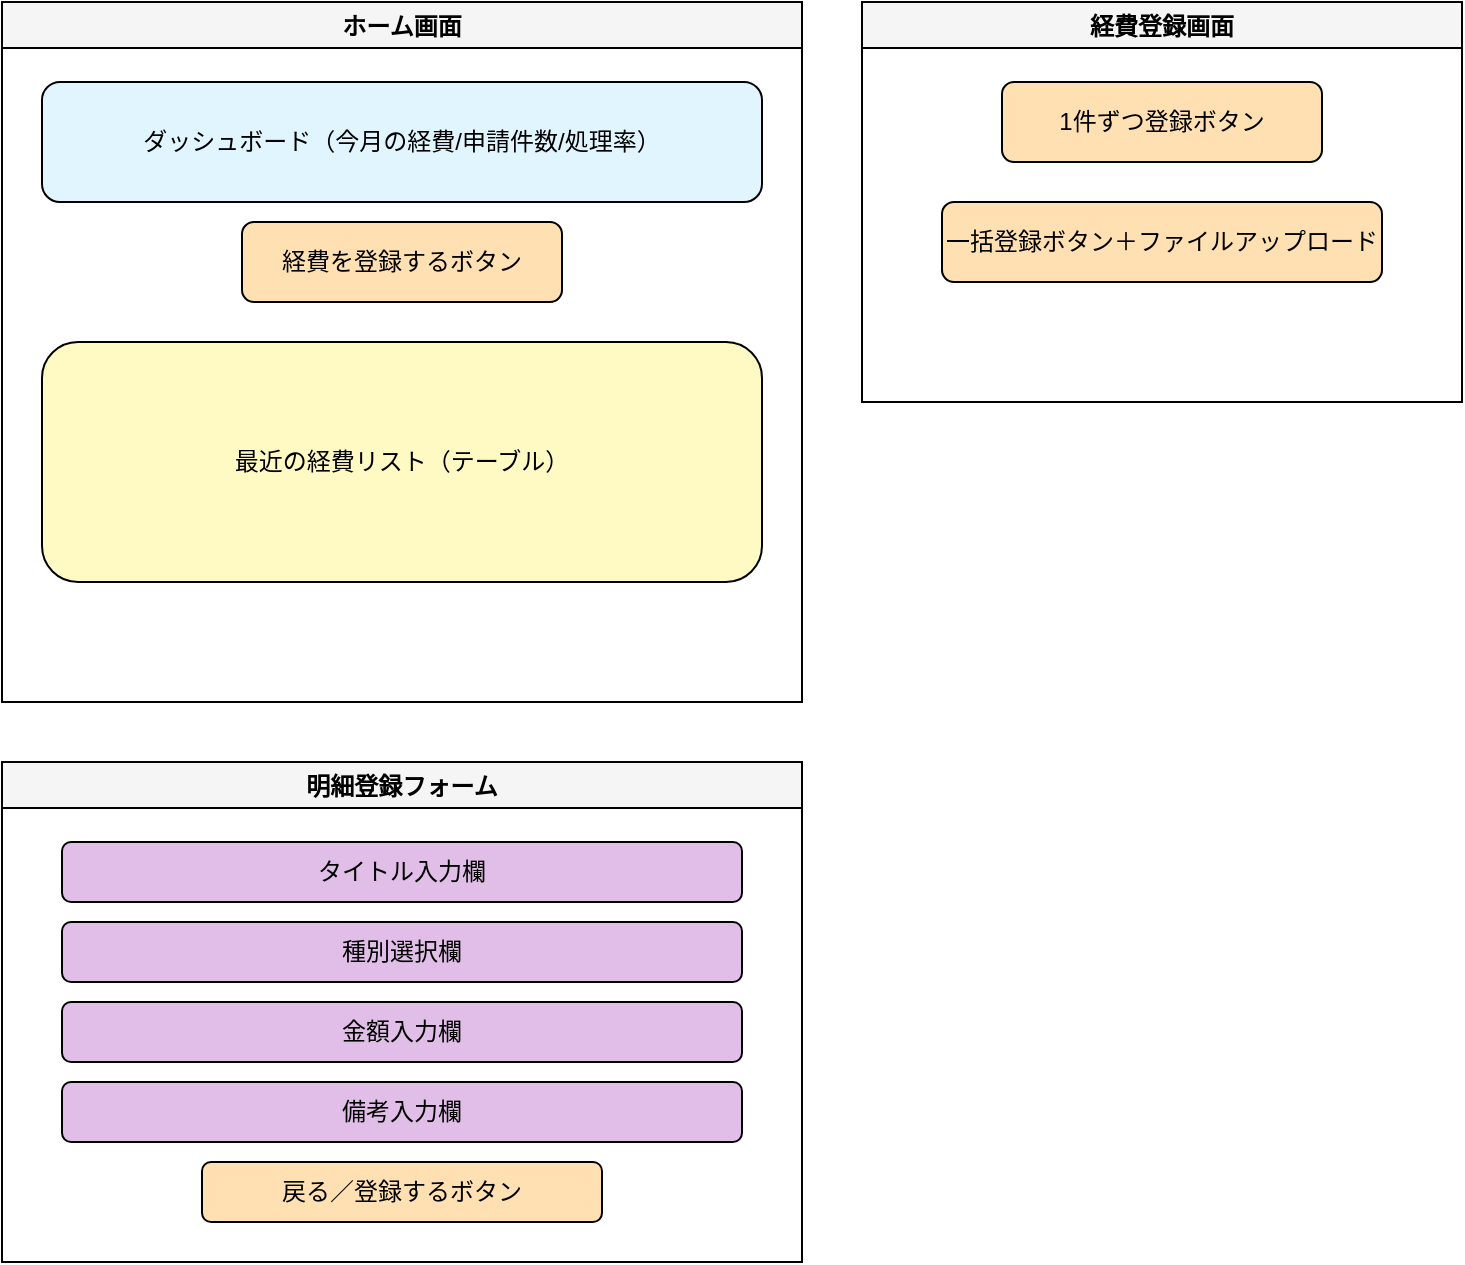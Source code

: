 <mxfile>
  <diagram name="経費管理システム ワイヤーフレーム" id="1">
    <mxGraphModel dx="1000" dy="1000" grid="1" gridSize="10" guides="1" tooltips="1" connect="1" arrows="1" fold="1" page="1" pageScale="1" pageWidth="827" pageHeight="1169" math="0" shadow="0">
      <root>
        <mxCell id="0"/>
        <mxCell id="1" parent="0"/>
        <!-- ホーム画面 -->
        <mxCell id="home" value="ホーム画面" style="swimlane;fillColor=#f5f5f5;" vertex="1" parent="1">
          <mxGeometry x="20" y="20" width="400" height="350" as="geometry"/>
        </mxCell>
        <mxCell id="dashboard" value="ダッシュボード（今月の経費/申請件数/処理率）" style="rounded=1;whiteSpace=wrap;html=1;fillColor=#e1f5fe;" vertex="1" parent="home">
          <mxGeometry x="20" y="40" width="360" height="60" as="geometry"/>
        </mxCell>
        <mxCell id="regbtn" value="経費を登録するボタン" style="rounded=1;whiteSpace=wrap;html=1;fillColor=#ffe0b2;" vertex="1" parent="home">
          <mxGeometry x="120" y="110" width="160" height="40" as="geometry"/>
        </mxCell>
        <mxCell id="recent" value="最近の経費リスト（テーブル）" style="rounded=1;whiteSpace=wrap;html=1;fillColor=#fff9c4;" vertex="1" parent="home">
          <mxGeometry x="20" y="170" width="360" height="120" as="geometry"/>
        </mxCell>
        <!-- 経費登録画面 -->
        <mxCell id="reg" value="経費登録画面" style="swimlane;fillColor=#f5f5f5;" vertex="1" parent="1">
          <mxGeometry x="450" y="20" width="300" height="200" as="geometry"/>
        </mxCell>
        <mxCell id="reg1" value="1件ずつ登録ボタン" style="rounded=1;whiteSpace=wrap;html=1;fillColor=#ffe0b2;" vertex="1" parent="reg">
          <mxGeometry x="70" y="40" width="160" height="40" as="geometry"/>
        </mxCell>
        <mxCell id="reg2" value="一括登録ボタン＋ファイルアップロード" style="rounded=1;whiteSpace=wrap;html=1;fillColor=#ffe0b2;" vertex="1" parent="reg">
          <mxGeometry x="40" y="100" width="220" height="40" as="geometry"/>
        </mxCell>
        <!-- 明細登録フォーム -->
        <mxCell id="form" value="明細登録フォーム" style="swimlane;fillColor=#f5f5f5;" vertex="1" parent="1">
          <mxGeometry x="20" y="400" width="400" height="250" as="geometry"/>
        </mxCell>
        <mxCell id="title" value="タイトル入力欄" style="rounded=1;whiteSpace=wrap;html=1;fillColor=#e1bee7;" vertex="1" parent="form">
          <mxGeometry x="30" y="40" width="340" height="30" as="geometry"/>
        </mxCell>
        <mxCell id="type" value="種別選択欄" style="rounded=1;whiteSpace=wrap;html=1;fillColor=#e1bee7;" vertex="1" parent="form">
          <mxGeometry x="30" y="80" width="340" height="30" as="geometry"/>
        </mxCell>
        <mxCell id="amount" value="金額入力欄" style="rounded=1;whiteSpace=wrap;html=1;fillColor=#e1bee7;" vertex="1" parent="form">
          <mxGeometry x="30" y="120" width="340" height="30" as="geometry"/>
        </mxCell>
        <mxCell id="remark" value="備考入力欄" style="rounded=1;whiteSpace=wrap;html=1;fillColor=#e1bee7;" vertex="1" parent="form">
          <mxGeometry x="30" y="160" width="340" height="30" as="geometry"/>
        </mxCell>
        <mxCell id="btns" value="戻る／登録するボタン" style="rounded=1;whiteSpace=wrap;html=1;fillColor=#ffe0b2;" vertex="1" parent="form">
          <mxGeometry x="100" y="200" width="200" height="30" as="geometry"/>
        </mxCell>
      </root>
    </mxGraphModel>
  </diagram>
</mxfile>
